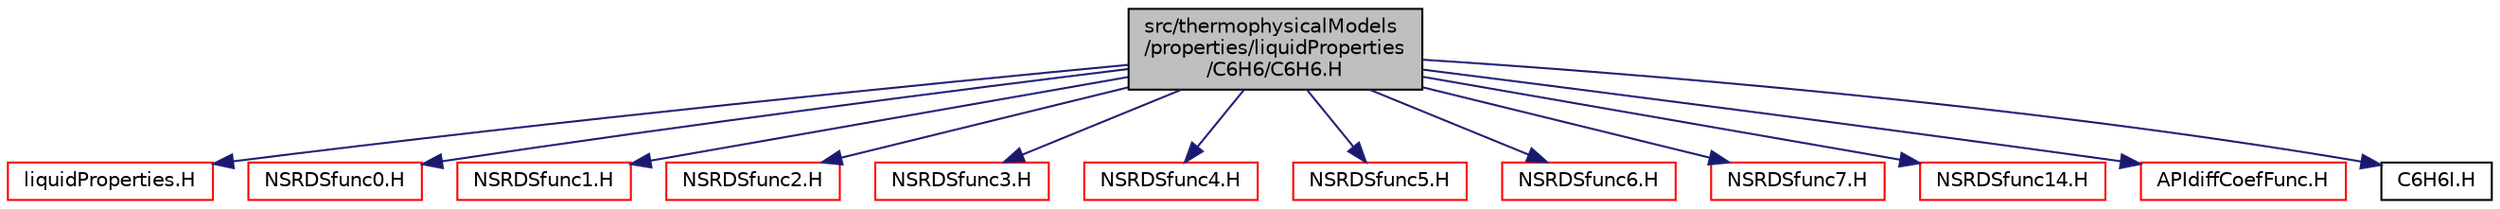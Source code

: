 digraph "src/thermophysicalModels/properties/liquidProperties/C6H6/C6H6.H"
{
  bgcolor="transparent";
  edge [fontname="Helvetica",fontsize="10",labelfontname="Helvetica",labelfontsize="10"];
  node [fontname="Helvetica",fontsize="10",shape=record];
  Node1 [label="src/thermophysicalModels\l/properties/liquidProperties\l/C6H6/C6H6.H",height=0.2,width=0.4,color="black", fillcolor="grey75", style="filled", fontcolor="black"];
  Node1 -> Node2 [color="midnightblue",fontsize="10",style="solid",fontname="Helvetica"];
  Node2 [label="liquidProperties.H",height=0.2,width=0.4,color="red",URL="$a10249.html"];
  Node1 -> Node3 [color="midnightblue",fontsize="10",style="solid",fontname="Helvetica"];
  Node3 [label="NSRDSfunc0.H",height=0.2,width=0.4,color="red",URL="$a10551.html"];
  Node1 -> Node4 [color="midnightblue",fontsize="10",style="solid",fontname="Helvetica"];
  Node4 [label="NSRDSfunc1.H",height=0.2,width=0.4,color="red",URL="$a10553.html"];
  Node1 -> Node5 [color="midnightblue",fontsize="10",style="solid",fontname="Helvetica"];
  Node5 [label="NSRDSfunc2.H",height=0.2,width=0.4,color="red",URL="$a10557.html"];
  Node1 -> Node6 [color="midnightblue",fontsize="10",style="solid",fontname="Helvetica"];
  Node6 [label="NSRDSfunc3.H",height=0.2,width=0.4,color="red",URL="$a10559.html"];
  Node1 -> Node7 [color="midnightblue",fontsize="10",style="solid",fontname="Helvetica"];
  Node7 [label="NSRDSfunc4.H",height=0.2,width=0.4,color="red",URL="$a10561.html"];
  Node1 -> Node8 [color="midnightblue",fontsize="10",style="solid",fontname="Helvetica"];
  Node8 [label="NSRDSfunc5.H",height=0.2,width=0.4,color="red",URL="$a10563.html"];
  Node1 -> Node9 [color="midnightblue",fontsize="10",style="solid",fontname="Helvetica"];
  Node9 [label="NSRDSfunc6.H",height=0.2,width=0.4,color="red",URL="$a10565.html"];
  Node1 -> Node10 [color="midnightblue",fontsize="10",style="solid",fontname="Helvetica"];
  Node10 [label="NSRDSfunc7.H",height=0.2,width=0.4,color="red",URL="$a10567.html"];
  Node1 -> Node11 [color="midnightblue",fontsize="10",style="solid",fontname="Helvetica"];
  Node11 [label="NSRDSfunc14.H",height=0.2,width=0.4,color="red",URL="$a10555.html"];
  Node1 -> Node12 [color="midnightblue",fontsize="10",style="solid",fontname="Helvetica"];
  Node12 [label="APIdiffCoefFunc.H",height=0.2,width=0.4,color="red",URL="$a10549.html"];
  Node1 -> Node13 [color="midnightblue",fontsize="10",style="solid",fontname="Helvetica"];
  Node13 [label="C6H6I.H",height=0.2,width=0.4,color="black",URL="$a10214.html"];
}
